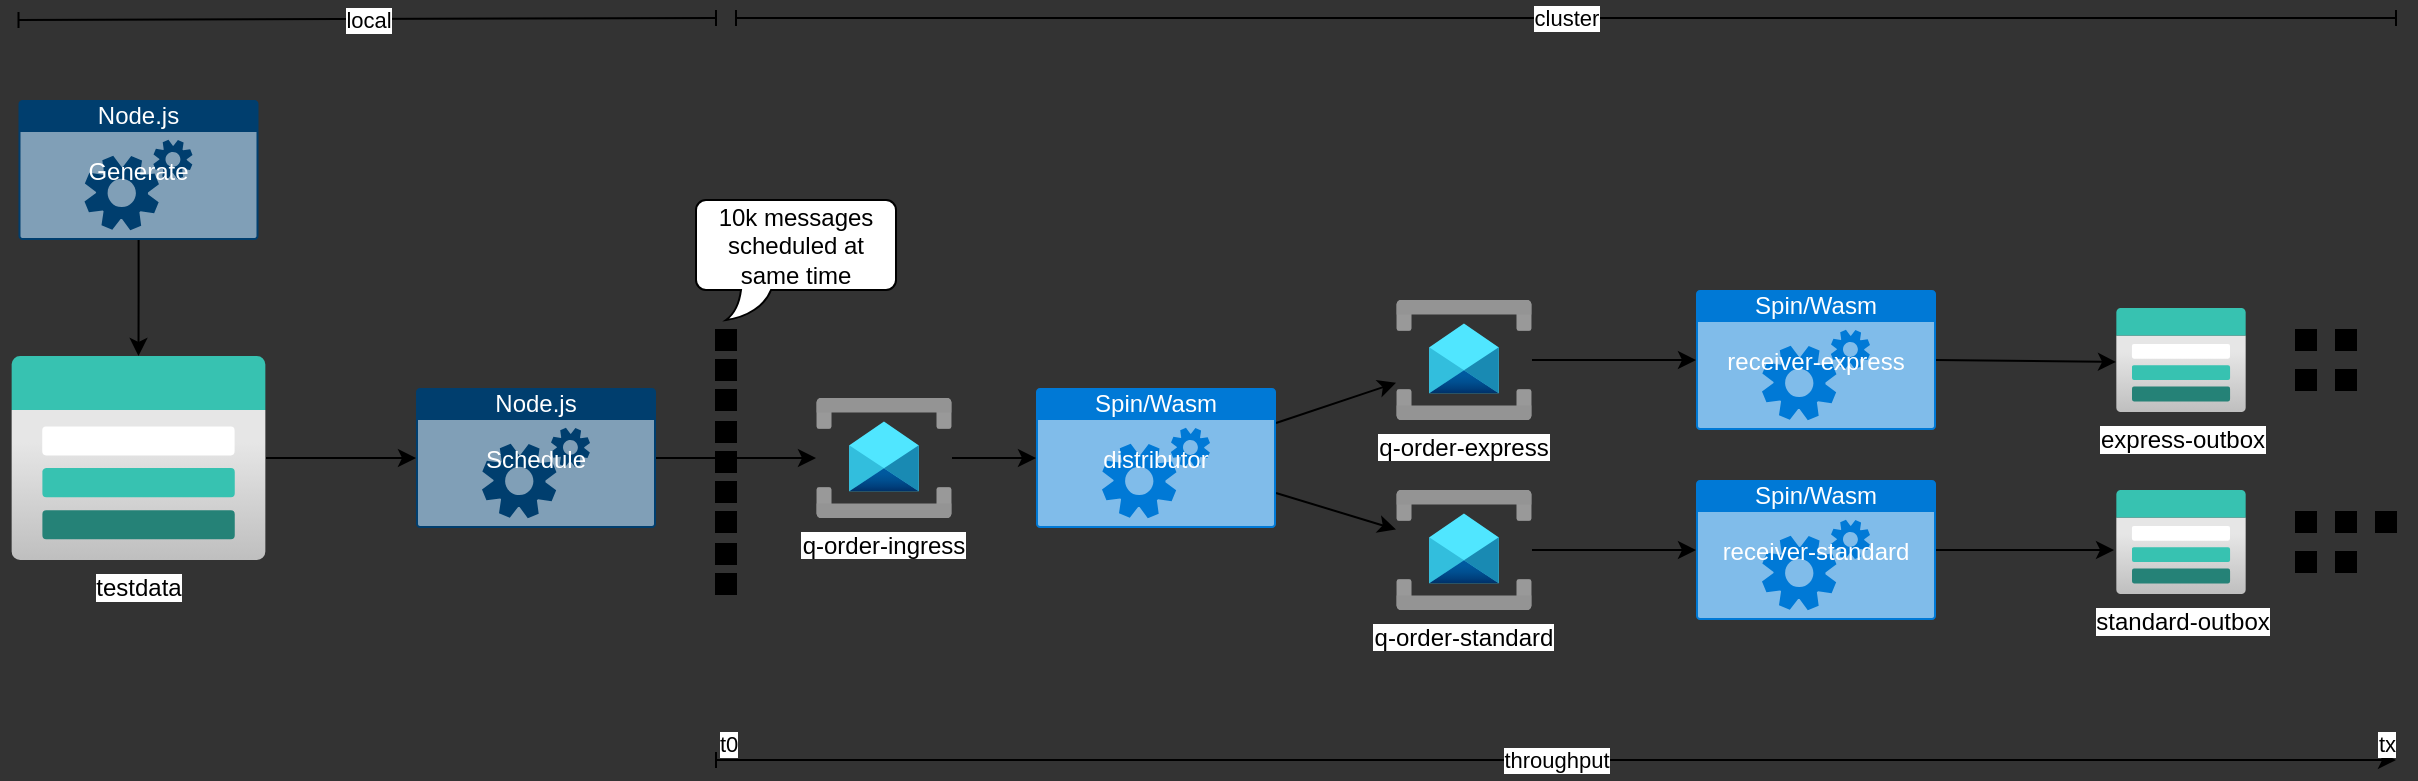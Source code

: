 <mxfile>
    <diagram id="WI9T0HZ2pTsCkuznbFz-" name="Page-1">
        <mxGraphModel dx="1347" dy="618" grid="0" gridSize="10" guides="0" tooltips="1" connect="1" arrows="1" fold="1" page="0" pageScale="1" pageWidth="827" pageHeight="1169" background="#333333" math="0" shadow="0">
            <root>
                <mxCell id="0"/>
                <mxCell id="1" parent="0"/>
                <mxCell id="NRQXiv6O1w9wtm5FgK63-1" value="" style="edgeStyle=none;html=1;fontFamily=Helvetica;exitX=1;exitY=0.25;exitDx=0;exitDy=0;exitPerimeter=0;" parent="1" source="NRQXiv6O1w9wtm5FgK63-9" target="NRQXiv6O1w9wtm5FgK63-6" edge="1">
                    <mxGeometry relative="1" as="geometry">
                        <mxPoint x="724.151" y="349.151" as="sourcePoint"/>
                    </mxGeometry>
                </mxCell>
                <mxCell id="NRQXiv6O1w9wtm5FgK63-2" value="" style="edgeStyle=none;html=1;fontFamily=Helvetica;entryX=0;entryY=0.5;entryDx=0;entryDy=0;entryPerimeter=0;" parent="1" source="NRQXiv6O1w9wtm5FgK63-3" target="NRQXiv6O1w9wtm5FgK63-9" edge="1">
                    <mxGeometry relative="1" as="geometry">
                        <mxPoint x="660" y="359" as="targetPoint"/>
                    </mxGeometry>
                </mxCell>
                <mxCell id="NRQXiv6O1w9wtm5FgK63-3" value="q-order-ingress" style="aspect=fixed;points=[];align=center;image;fontSize=12;image=img/lib/azure2/integration/Service_Bus.svg;fontFamily=Helvetica;" parent="1" vertex="1">
                    <mxGeometry x="520" y="329" width="68" height="60" as="geometry"/>
                </mxCell>
                <mxCell id="NRQXiv6O1w9wtm5FgK63-4" value="" style="edgeStyle=none;html=1;fontFamily=Helvetica;exitX=1;exitY=0.75;exitDx=0;exitDy=0;exitPerimeter=0;" parent="1" source="NRQXiv6O1w9wtm5FgK63-9" target="NRQXiv6O1w9wtm5FgK63-8" edge="1">
                    <mxGeometry relative="1" as="geometry">
                        <mxPoint x="724" y="369" as="sourcePoint"/>
                        <mxPoint x="800" y="475.8" as="targetPoint"/>
                    </mxGeometry>
                </mxCell>
                <mxCell id="NRQXiv6O1w9wtm5FgK63-5" value="" style="edgeStyle=none;html=1;fontFamily=Helvetica;entryX=0;entryY=0.5;entryDx=0;entryDy=0;entryPerimeter=0;" parent="1" source="NRQXiv6O1w9wtm5FgK63-6" target="NRQXiv6O1w9wtm5FgK63-10" edge="1">
                    <mxGeometry relative="1" as="geometry">
                        <mxPoint x="970" y="310" as="targetPoint"/>
                    </mxGeometry>
                </mxCell>
                <mxCell id="NRQXiv6O1w9wtm5FgK63-6" value="q-order-express" style="aspect=fixed;points=[];align=center;image;fontSize=12;image=img/lib/azure2/integration/Service_Bus.svg;fontFamily=Helvetica;" parent="1" vertex="1">
                    <mxGeometry x="810" y="280" width="68" height="60" as="geometry"/>
                </mxCell>
                <mxCell id="NRQXiv6O1w9wtm5FgK63-7" value="" style="edgeStyle=none;html=1;fontFamily=Helvetica;" parent="1" source="NRQXiv6O1w9wtm5FgK63-8" target="NRQXiv6O1w9wtm5FgK63-11" edge="1">
                    <mxGeometry relative="1" as="geometry">
                        <mxPoint x="960" y="409" as="targetPoint"/>
                    </mxGeometry>
                </mxCell>
                <mxCell id="NRQXiv6O1w9wtm5FgK63-8" value="q-order-standard" style="aspect=fixed;points=[];align=center;image;fontSize=12;image=img/lib/azure2/integration/Service_Bus.svg;fontFamily=Helvetica;" parent="1" vertex="1">
                    <mxGeometry x="810" y="375" width="68" height="60" as="geometry"/>
                </mxCell>
                <mxCell id="NRQXiv6O1w9wtm5FgK63-9" value="Spin/Wasm&#10;&#10;distributor" style="strokeColor=none;fillColor=#0079D6;labelPosition=center;verticalLabelPosition=middle;verticalAlign=top;align=center;fontSize=12;outlineConnect=0;spacingTop=-6;fontColor=#FFFFFF;sketch=0;shape=mxgraph.sitemap.services;fontFamily=Helvetica;" parent="1" vertex="1">
                    <mxGeometry x="630" y="324" width="120" height="70" as="geometry"/>
                </mxCell>
                <mxCell id="NRQXiv6O1w9wtm5FgK63-10" value="Spin/Wasm&#10;&#10;receiver-express" style="strokeColor=none;fillColor=#0079D6;labelPosition=center;verticalLabelPosition=middle;verticalAlign=top;align=center;fontSize=12;outlineConnect=0;spacingTop=-6;fontColor=#FFFFFF;sketch=0;shape=mxgraph.sitemap.services;fontFamily=Helvetica;" parent="1" vertex="1">
                    <mxGeometry x="960" y="275" width="120" height="70" as="geometry"/>
                </mxCell>
                <mxCell id="NRQXiv6O1w9wtm5FgK63-11" value="Spin/Wasm&#10;&#10;receiver-standard" style="strokeColor=none;fillColor=#0079D6;labelPosition=center;verticalLabelPosition=middle;verticalAlign=top;align=center;fontSize=12;outlineConnect=0;spacingTop=-6;fontColor=#FFFFFF;sketch=0;shape=mxgraph.sitemap.services;fontFamily=Helvetica;" parent="1" vertex="1">
                    <mxGeometry x="960" y="370" width="120" height="70" as="geometry"/>
                </mxCell>
                <mxCell id="NRQXiv6O1w9wtm5FgK63-12" value="express-outbox" style="aspect=fixed;html=1;points=[];align=center;image;fontSize=12;image=img/lib/azure2/storage/Storage_Accounts.svg;fontFamily=Helvetica;" parent="1" vertex="1">
                    <mxGeometry x="1170" y="284" width="65" height="52" as="geometry"/>
                </mxCell>
                <mxCell id="NRQXiv6O1w9wtm5FgK63-13" value="" style="edgeStyle=none;html=1;fontFamily=Helvetica;entryX=0;entryY=0.519;entryDx=0;entryDy=0;entryPerimeter=0;exitX=1;exitY=0.5;exitDx=0;exitDy=0;exitPerimeter=0;" parent="1" source="NRQXiv6O1w9wtm5FgK63-10" target="NRQXiv6O1w9wtm5FgK63-12" edge="1">
                    <mxGeometry relative="1" as="geometry">
                        <mxPoint x="970" y="320" as="targetPoint"/>
                        <mxPoint x="888" y="320" as="sourcePoint"/>
                    </mxGeometry>
                </mxCell>
                <mxCell id="NRQXiv6O1w9wtm5FgK63-14" value="standard-outbox" style="aspect=fixed;html=1;points=[];align=center;image;fontSize=12;image=img/lib/azure2/storage/Storage_Accounts.svg;fontFamily=Helvetica;" parent="1" vertex="1">
                    <mxGeometry x="1170" y="375" width="65" height="52" as="geometry"/>
                </mxCell>
                <mxCell id="NRQXiv6O1w9wtm5FgK63-15" value="" style="edgeStyle=none;html=1;fontFamily=Helvetica;entryX=-0.015;entryY=0.577;entryDx=0;entryDy=0;entryPerimeter=0;exitX=1;exitY=0.5;exitDx=0;exitDy=0;exitPerimeter=0;" parent="1" source="NRQXiv6O1w9wtm5FgK63-11" target="NRQXiv6O1w9wtm5FgK63-14" edge="1">
                    <mxGeometry relative="1" as="geometry">
                        <mxPoint x="1177" y="323" as="targetPoint"/>
                        <mxPoint x="1090" y="320" as="sourcePoint"/>
                    </mxGeometry>
                </mxCell>
                <mxCell id="NRQXiv6O1w9wtm5FgK63-20" value="" style="edgeStyle=orthogonalEdgeStyle;rounded=0;orthogonalLoop=1;jettySize=auto;html=1;" parent="1" source="NRQXiv6O1w9wtm5FgK63-16" target="NRQXiv6O1w9wtm5FgK63-18" edge="1">
                    <mxGeometry relative="1" as="geometry"/>
                </mxCell>
                <mxCell id="NRQXiv6O1w9wtm5FgK63-16" value="testdata" style="aspect=fixed;html=1;points=[];align=center;image;fontSize=12;image=img/lib/azure2/storage/Storage_Accounts.svg;fontFamily=Helvetica;" parent="1" vertex="1">
                    <mxGeometry x="117.5" y="308" width="127.5" height="102" as="geometry"/>
                </mxCell>
                <mxCell id="NRQXiv6O1w9wtm5FgK63-21" value="" style="edgeStyle=orthogonalEdgeStyle;rounded=0;orthogonalLoop=1;jettySize=auto;html=1;" parent="1" source="NRQXiv6O1w9wtm5FgK63-17" target="NRQXiv6O1w9wtm5FgK63-16" edge="1">
                    <mxGeometry relative="1" as="geometry"/>
                </mxCell>
                <mxCell id="NRQXiv6O1w9wtm5FgK63-17" value="Node.js&#10;&#10;Generate" style="strokeColor=none;fillColor=#003E6E;labelPosition=center;verticalLabelPosition=middle;verticalAlign=top;align=center;fontSize=12;outlineConnect=0;spacingTop=-6;fontColor=#FFFFFF;sketch=0;shape=mxgraph.sitemap.services;fontFamily=Helvetica;" parent="1" vertex="1">
                    <mxGeometry x="121.25" y="180" width="120" height="70" as="geometry"/>
                </mxCell>
                <mxCell id="NRQXiv6O1w9wtm5FgK63-19" value="" style="edgeStyle=orthogonalEdgeStyle;rounded=0;orthogonalLoop=1;jettySize=auto;html=1;" parent="1" source="NRQXiv6O1w9wtm5FgK63-18" target="NRQXiv6O1w9wtm5FgK63-3" edge="1">
                    <mxGeometry relative="1" as="geometry"/>
                </mxCell>
                <mxCell id="NRQXiv6O1w9wtm5FgK63-18" value="Node.js&#10;&#10;Schedule" style="strokeColor=none;fillColor=#003E6E;labelPosition=center;verticalLabelPosition=middle;verticalAlign=top;align=center;fontSize=12;outlineConnect=0;spacingTop=-6;fontColor=#FFFFFF;sketch=0;shape=mxgraph.sitemap.services;fontFamily=Helvetica;" parent="1" vertex="1">
                    <mxGeometry x="320" y="324" width="120" height="70" as="geometry"/>
                </mxCell>
                <mxCell id="NRQXiv6O1w9wtm5FgK63-25" value="10k messages scheduled at same time" style="whiteSpace=wrap;html=1;shape=mxgraph.basic.roundRectCallout;dx=30;dy=15;size=5;boundedLbl=1;" parent="1" vertex="1">
                    <mxGeometry x="460" y="230" width="100" height="60" as="geometry"/>
                </mxCell>
                <mxCell id="NRQXiv6O1w9wtm5FgK63-26" value="" style="rounded=0;whiteSpace=wrap;html=1;fillColor=#000000;" parent="1" vertex="1">
                    <mxGeometry x="1260" y="386" width="10" height="10" as="geometry"/>
                </mxCell>
                <mxCell id="NRQXiv6O1w9wtm5FgK63-27" value="" style="rounded=0;whiteSpace=wrap;html=1;fillColor=#000000;" parent="1" vertex="1">
                    <mxGeometry x="1260" y="406" width="10" height="10" as="geometry"/>
                </mxCell>
                <mxCell id="NRQXiv6O1w9wtm5FgK63-28" value="" style="rounded=0;whiteSpace=wrap;html=1;fillColor=#000000;" parent="1" vertex="1">
                    <mxGeometry x="1280" y="386" width="10" height="10" as="geometry"/>
                </mxCell>
                <mxCell id="NRQXiv6O1w9wtm5FgK63-29" value="" style="rounded=0;whiteSpace=wrap;html=1;fillColor=#000000;" parent="1" vertex="1">
                    <mxGeometry x="1280" y="406" width="10" height="10" as="geometry"/>
                </mxCell>
                <mxCell id="NRQXiv6O1w9wtm5FgK63-30" value="" style="rounded=0;whiteSpace=wrap;html=1;fillColor=#000000;" parent="1" vertex="1">
                    <mxGeometry x="1300" y="386" width="10" height="10" as="geometry"/>
                </mxCell>
                <mxCell id="NRQXiv6O1w9wtm5FgK63-32" value="" style="rounded=0;whiteSpace=wrap;html=1;fillColor=#000000;" parent="1" vertex="1">
                    <mxGeometry x="1260" y="295" width="10" height="10" as="geometry"/>
                </mxCell>
                <mxCell id="NRQXiv6O1w9wtm5FgK63-33" value="" style="rounded=0;whiteSpace=wrap;html=1;fillColor=#000000;" parent="1" vertex="1">
                    <mxGeometry x="1260" y="315" width="10" height="10" as="geometry"/>
                </mxCell>
                <mxCell id="NRQXiv6O1w9wtm5FgK63-34" value="" style="rounded=0;whiteSpace=wrap;html=1;fillColor=#000000;" parent="1" vertex="1">
                    <mxGeometry x="1280" y="295" width="10" height="10" as="geometry"/>
                </mxCell>
                <mxCell id="NRQXiv6O1w9wtm5FgK63-35" value="" style="rounded=0;whiteSpace=wrap;html=1;fillColor=#000000;" parent="1" vertex="1">
                    <mxGeometry x="1280" y="315" width="10" height="10" as="geometry"/>
                </mxCell>
                <mxCell id="NRQXiv6O1w9wtm5FgK63-38" value="" style="rounded=0;whiteSpace=wrap;html=1;fillColor=#000000;" parent="1" vertex="1">
                    <mxGeometry x="470" y="295" width="10" height="10" as="geometry"/>
                </mxCell>
                <mxCell id="NRQXiv6O1w9wtm5FgK63-41" value="" style="rounded=0;whiteSpace=wrap;html=1;fillColor=#000000;" parent="1" vertex="1">
                    <mxGeometry x="470" y="310" width="10" height="10" as="geometry"/>
                </mxCell>
                <mxCell id="NRQXiv6O1w9wtm5FgK63-42" value="" style="rounded=0;whiteSpace=wrap;html=1;fillColor=#000000;" parent="1" vertex="1">
                    <mxGeometry x="470" y="325" width="10" height="10" as="geometry"/>
                </mxCell>
                <mxCell id="NRQXiv6O1w9wtm5FgK63-43" value="" style="rounded=0;whiteSpace=wrap;html=1;fillColor=#000000;" parent="1" vertex="1">
                    <mxGeometry x="470" y="341" width="10" height="10" as="geometry"/>
                </mxCell>
                <mxCell id="NRQXiv6O1w9wtm5FgK63-44" value="" style="rounded=0;whiteSpace=wrap;html=1;fillColor=#000000;" parent="1" vertex="1">
                    <mxGeometry x="470" y="356" width="10" height="10" as="geometry"/>
                </mxCell>
                <mxCell id="NRQXiv6O1w9wtm5FgK63-45" value="" style="rounded=0;whiteSpace=wrap;html=1;fillColor=#000000;" parent="1" vertex="1">
                    <mxGeometry x="470" y="371" width="10" height="10" as="geometry"/>
                </mxCell>
                <mxCell id="NRQXiv6O1w9wtm5FgK63-46" value="" style="rounded=0;whiteSpace=wrap;html=1;fillColor=#000000;" parent="1" vertex="1">
                    <mxGeometry x="470" y="386" width="10" height="10" as="geometry"/>
                </mxCell>
                <mxCell id="NRQXiv6O1w9wtm5FgK63-47" value="" style="rounded=0;whiteSpace=wrap;html=1;fillColor=#000000;" parent="1" vertex="1">
                    <mxGeometry x="470" y="402" width="10" height="10" as="geometry"/>
                </mxCell>
                <mxCell id="NRQXiv6O1w9wtm5FgK63-48" value="" style="rounded=0;whiteSpace=wrap;html=1;fillColor=#000000;" parent="1" vertex="1">
                    <mxGeometry x="470" y="417" width="10" height="10" as="geometry"/>
                </mxCell>
                <mxCell id="NRQXiv6O1w9wtm5FgK63-49" value="" style="endArrow=classic;html=1;rounded=0;startArrow=baseDash;startFill=0;" parent="1" edge="1">
                    <mxGeometry relative="1" as="geometry">
                        <mxPoint x="470" y="510" as="sourcePoint"/>
                        <mxPoint x="1310" y="510" as="targetPoint"/>
                    </mxGeometry>
                </mxCell>
                <mxCell id="NRQXiv6O1w9wtm5FgK63-50" value="throughput" style="edgeLabel;resizable=0;html=1;;align=center;verticalAlign=middle;" parent="NRQXiv6O1w9wtm5FgK63-49" connectable="0" vertex="1">
                    <mxGeometry relative="1" as="geometry"/>
                </mxCell>
                <mxCell id="NRQXiv6O1w9wtm5FgK63-51" value="t0" style="edgeLabel;resizable=0;html=1;;align=left;verticalAlign=bottom;" parent="NRQXiv6O1w9wtm5FgK63-49" connectable="0" vertex="1">
                    <mxGeometry x="-1" relative="1" as="geometry"/>
                </mxCell>
                <mxCell id="NRQXiv6O1w9wtm5FgK63-52" value="tx" style="edgeLabel;resizable=0;html=1;;align=right;verticalAlign=bottom;" parent="NRQXiv6O1w9wtm5FgK63-49" connectable="0" vertex="1">
                    <mxGeometry x="1" relative="1" as="geometry"/>
                </mxCell>
                <mxCell id="2" value="" style="endArrow=baseDash;html=1;rounded=0;startArrow=baseDash;startFill=0;endFill=0;" parent="1" edge="1">
                    <mxGeometry relative="1" as="geometry">
                        <mxPoint x="121.25" y="140" as="sourcePoint"/>
                        <mxPoint x="470" y="139" as="targetPoint"/>
                    </mxGeometry>
                </mxCell>
                <mxCell id="3" value="local" style="edgeLabel;resizable=0;html=1;;align=center;verticalAlign=middle;" parent="2" connectable="0" vertex="1">
                    <mxGeometry relative="1" as="geometry"/>
                </mxCell>
                <mxCell id="6" value="" style="endArrow=baseDash;html=1;rounded=0;startArrow=baseDash;startFill=0;endFill=0;" parent="1" edge="1">
                    <mxGeometry relative="1" as="geometry">
                        <mxPoint x="480" y="139" as="sourcePoint"/>
                        <mxPoint x="1310" y="139" as="targetPoint"/>
                    </mxGeometry>
                </mxCell>
                <mxCell id="7" value="cluster" style="edgeLabel;resizable=0;html=1;;align=center;verticalAlign=middle;" parent="6" connectable="0" vertex="1">
                    <mxGeometry relative="1" as="geometry"/>
                </mxCell>
            </root>
        </mxGraphModel>
    </diagram>
</mxfile>